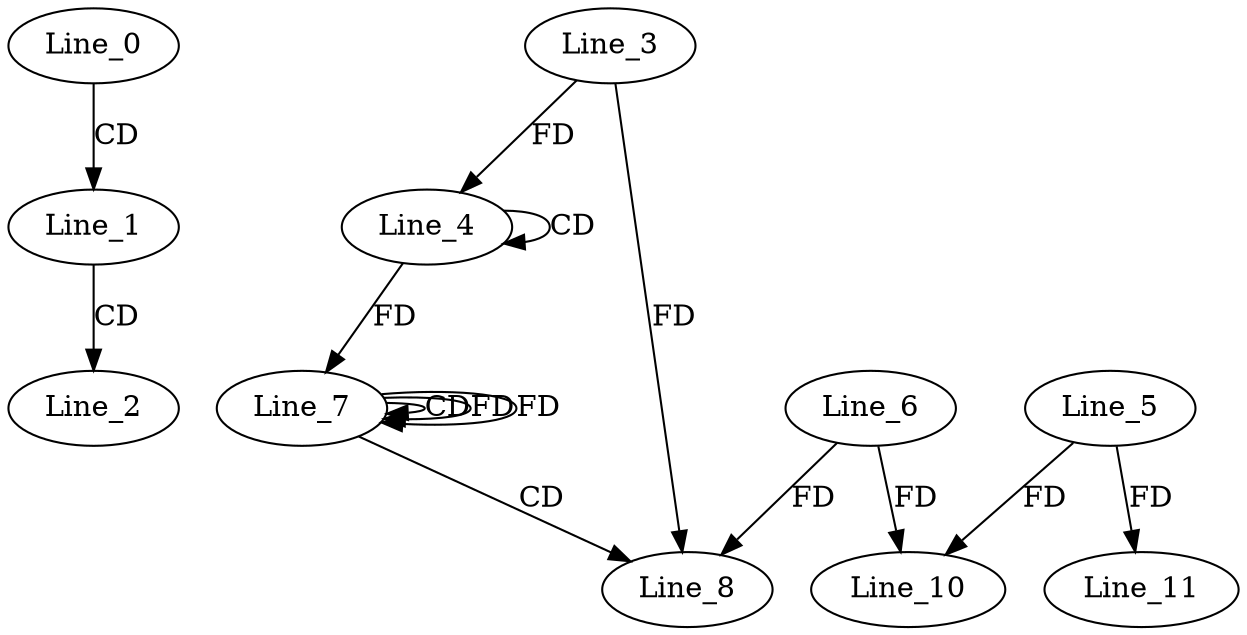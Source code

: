 digraph G {
  Line_0;
  Line_1;
  Line_2;
  Line_4;
  Line_4;
  Line_3;
  Line_7;
  Line_7;
  Line_7;
  Line_8;
  Line_6;
  Line_8;
  Line_5;
  Line_10;
  Line_10;
  Line_11;
  Line_0 -> Line_1 [ label="CD" ];
  Line_1 -> Line_2 [ label="CD" ];
  Line_4 -> Line_4 [ label="CD" ];
  Line_3 -> Line_4 [ label="FD" ];
  Line_4 -> Line_7 [ label="FD" ];
  Line_7 -> Line_7 [ label="CD" ];
  Line_7 -> Line_7 [ label="FD" ];
  Line_7 -> Line_8 [ label="CD" ];
  Line_6 -> Line_8 [ label="FD" ];
  Line_3 -> Line_8 [ label="FD" ];
  Line_5 -> Line_10 [ label="FD" ];
  Line_6 -> Line_10 [ label="FD" ];
  Line_5 -> Line_11 [ label="FD" ];
  Line_7 -> Line_7 [ label="FD" ];
}
